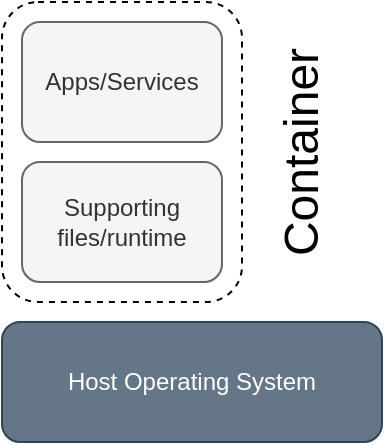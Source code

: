 <mxfile version="11.2.5" type="device" pages="2"><diagram id="YSukl74MxeKNIPOBkwOx" name="Container"><mxGraphModel dx="1425" dy="803" grid="1" gridSize="10" guides="1" tooltips="1" connect="1" arrows="1" fold="1" page="1" pageScale="1" pageWidth="827" pageHeight="1169" math="0" shadow="0"><root><mxCell id="0"/><mxCell id="1" parent="0"/><mxCell id="J5uQaLGI0Ad-s7VNzE9j-5" value="" style="rounded=1;whiteSpace=wrap;html=1;fontSize=24;fillColor=none;dashed=1;" vertex="1" parent="1"><mxGeometry x="210" y="170" width="120" height="150" as="geometry"/></mxCell><mxCell id="J5uQaLGI0Ad-s7VNzE9j-1" value="Host Operating System" style="rounded=1;whiteSpace=wrap;html=1;fillColor=#647687;strokeColor=#314354;fontColor=#ffffff;" vertex="1" parent="1"><mxGeometry x="210" y="330" width="190" height="60" as="geometry"/></mxCell><mxCell id="J5uQaLGI0Ad-s7VNzE9j-2" value="Supporting files/runtime" style="rounded=1;whiteSpace=wrap;html=1;fillColor=#f5f5f5;strokeColor=#666666;fontColor=#333333;" vertex="1" parent="1"><mxGeometry x="220" y="250" width="100" height="60" as="geometry"/></mxCell><mxCell id="J5uQaLGI0Ad-s7VNzE9j-3" value="Apps/Services" style="rounded=1;whiteSpace=wrap;html=1;fillColor=#f5f5f5;strokeColor=#666666;fontColor=#333333;" vertex="1" parent="1"><mxGeometry x="220" y="180" width="100" height="60" as="geometry"/></mxCell><mxCell id="J5uQaLGI0Ad-s7VNzE9j-4" value="Container" style="text;html=1;strokeColor=none;fillColor=none;align=center;verticalAlign=middle;whiteSpace=wrap;rounded=0;rotation=-90;fontSize=24;" vertex="1" parent="1"><mxGeometry x="295" y="215" width="130" height="60" as="geometry"/></mxCell></root></mxGraphModel></diagram><diagram id="pxJbpB1UYY-vNdhHKMTm" name="VM vs Container"><mxGraphModel dx="826" dy="466" grid="1" gridSize="10" guides="1" tooltips="1" connect="1" arrows="1" fold="1" page="1" pageScale="1" pageWidth="827" pageHeight="1169" math="0" shadow="0"><root><mxCell id="DyRUXPDh0DnOVIffe5yg-0"/><mxCell id="DyRUXPDh0DnOVIffe5yg-1" parent="DyRUXPDh0DnOVIffe5yg-0"/><mxCell id="5tSOh9C_h0fUU7NnIzE2-1" value="Hypervisor" style="rounded=1;whiteSpace=wrap;html=1;fillColor=#878787;strokeColor=#314354;fontColor=#ffffff;fontSize=22;" vertex="1" parent="DyRUXPDh0DnOVIffe5yg-1"><mxGeometry x="60" y="340" width="320" height="60" as="geometry"/></mxCell><mxCell id="5tSOh9C_h0fUU7NnIzE2-3" value="Apps/Services" style="rounded=1;whiteSpace=wrap;html=1;fillColor=#f5f5f5;strokeColor=#666666;fontColor=#333333;" vertex="1" parent="DyRUXPDh0DnOVIffe5yg-1"><mxGeometry x="60" y="210" width="90" height="60" as="geometry"/></mxCell><mxCell id="5tSOh9C_h0fUU7NnIzE2-5" value="Host Operating System" style="rounded=1;whiteSpace=wrap;html=1;fillColor=#647687;strokeColor=#314354;fontColor=#ffffff;fontSize=22;" vertex="1" parent="DyRUXPDh0DnOVIffe5yg-1"><mxGeometry x="60" y="410" width="320" height="60" as="geometry"/></mxCell><mxCell id="cXftic6LQ9MZv9EhpD_C-0" value="Guest OS" style="rounded=1;whiteSpace=wrap;html=1;fillColor=#f5f5f5;strokeColor=#666666;fontColor=#333333;" vertex="1" parent="DyRUXPDh0DnOVIffe5yg-1"><mxGeometry x="60" y="270" width="90" height="60" as="geometry"/></mxCell><mxCell id="cXftic6LQ9MZv9EhpD_C-7" value="Host Operating System" style="rounded=1;whiteSpace=wrap;html=1;fillColor=#647687;strokeColor=#314354;fontColor=#ffffff;fontSize=22;" vertex="1" parent="DyRUXPDh0DnOVIffe5yg-1"><mxGeometry x="410" y="410" width="290" height="60" as="geometry"/></mxCell><mxCell id="cXftic6LQ9MZv9EhpD_C-8" value="Supporting files" style="rounded=1;whiteSpace=wrap;html=1;fillColor=#f5f5f5;strokeColor=#666666;fontColor=#333333;" vertex="1" parent="DyRUXPDh0DnOVIffe5yg-1"><mxGeometry x="410" y="340" width="190" height="60" as="geometry"/></mxCell><mxCell id="cXftic6LQ9MZv9EhpD_C-16" value="Apps/Services" style="rounded=1;whiteSpace=wrap;html=1;fillColor=#f5f5f5;strokeColor=#666666;fontColor=#333333;" vertex="1" parent="DyRUXPDh0DnOVIffe5yg-1"><mxGeometry x="160" y="210" width="90" height="60" as="geometry"/></mxCell><mxCell id="cXftic6LQ9MZv9EhpD_C-17" value="Guest OS" style="rounded=1;whiteSpace=wrap;html=1;fillColor=#f5f5f5;strokeColor=#666666;fontColor=#333333;" vertex="1" parent="DyRUXPDh0DnOVIffe5yg-1"><mxGeometry x="160" y="270" width="90" height="60" as="geometry"/></mxCell><mxCell id="cXftic6LQ9MZv9EhpD_C-18" value="Apps/Services" style="rounded=1;whiteSpace=wrap;html=1;fillColor=#f5f5f5;strokeColor=#666666;fontColor=#333333;" vertex="1" parent="DyRUXPDh0DnOVIffe5yg-1"><mxGeometry x="260" y="210" width="90" height="60" as="geometry"/></mxCell><mxCell id="cXftic6LQ9MZv9EhpD_C-19" value="Guest OS" style="rounded=1;whiteSpace=wrap;html=1;fillColor=#f5f5f5;strokeColor=#666666;fontColor=#333333;" vertex="1" parent="DyRUXPDh0DnOVIffe5yg-1"><mxGeometry x="260" y="270" width="90" height="60" as="geometry"/></mxCell><mxCell id="cXftic6LQ9MZv9EhpD_C-20" value="Apps/Services" style="rounded=1;whiteSpace=wrap;html=1;fillColor=#f5f5f5;strokeColor=#666666;fontColor=#333333;" vertex="1" parent="DyRUXPDh0DnOVIffe5yg-1"><mxGeometry x="410" y="270" width="90" height="60" as="geometry"/></mxCell><mxCell id="cXftic6LQ9MZv9EhpD_C-21" value="Apps/Services" style="rounded=1;whiteSpace=wrap;html=1;fillColor=#f5f5f5;strokeColor=#666666;fontColor=#333333;" vertex="1" parent="DyRUXPDh0DnOVIffe5yg-1"><mxGeometry x="510" y="270" width="90" height="60" as="geometry"/></mxCell><mxCell id="cXftic6LQ9MZv9EhpD_C-22" value="Supporting files" style="rounded=1;whiteSpace=wrap;html=1;fillColor=#f5f5f5;strokeColor=#666666;fontColor=#333333;" vertex="1" parent="DyRUXPDh0DnOVIffe5yg-1"><mxGeometry x="610" y="340" width="90" height="60" as="geometry"/></mxCell><mxCell id="cXftic6LQ9MZv9EhpD_C-23" value="Apps/Services" style="rounded=1;whiteSpace=wrap;html=1;fillColor=#f5f5f5;strokeColor=#666666;fontColor=#333333;" vertex="1" parent="DyRUXPDh0DnOVIffe5yg-1"><mxGeometry x="610" y="270" width="90" height="60" as="geometry"/></mxCell></root></mxGraphModel></diagram></mxfile>